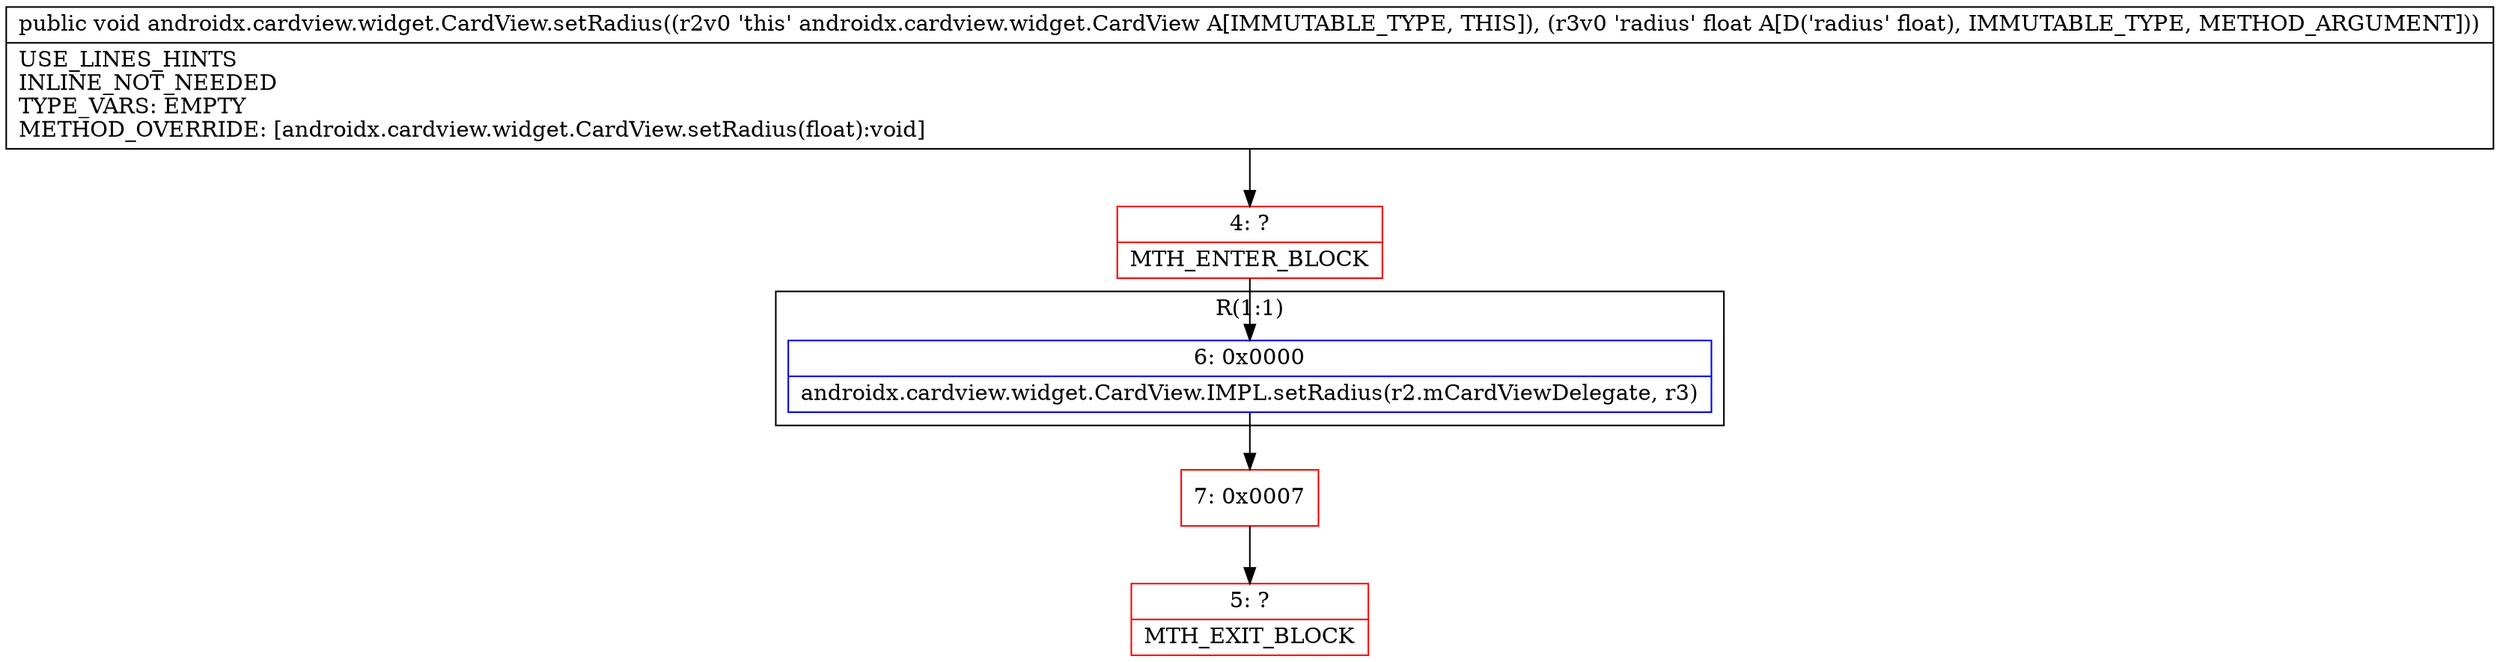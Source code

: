 digraph "CFG forandroidx.cardview.widget.CardView.setRadius(F)V" {
subgraph cluster_Region_1614984115 {
label = "R(1:1)";
node [shape=record,color=blue];
Node_6 [shape=record,label="{6\:\ 0x0000|androidx.cardview.widget.CardView.IMPL.setRadius(r2.mCardViewDelegate, r3)\l}"];
}
Node_4 [shape=record,color=red,label="{4\:\ ?|MTH_ENTER_BLOCK\l}"];
Node_7 [shape=record,color=red,label="{7\:\ 0x0007}"];
Node_5 [shape=record,color=red,label="{5\:\ ?|MTH_EXIT_BLOCK\l}"];
MethodNode[shape=record,label="{public void androidx.cardview.widget.CardView.setRadius((r2v0 'this' androidx.cardview.widget.CardView A[IMMUTABLE_TYPE, THIS]), (r3v0 'radius' float A[D('radius' float), IMMUTABLE_TYPE, METHOD_ARGUMENT]))  | USE_LINES_HINTS\lINLINE_NOT_NEEDED\lTYPE_VARS: EMPTY\lMETHOD_OVERRIDE: [androidx.cardview.widget.CardView.setRadius(float):void]\l}"];
MethodNode -> Node_4;Node_6 -> Node_7;
Node_4 -> Node_6;
Node_7 -> Node_5;
}

